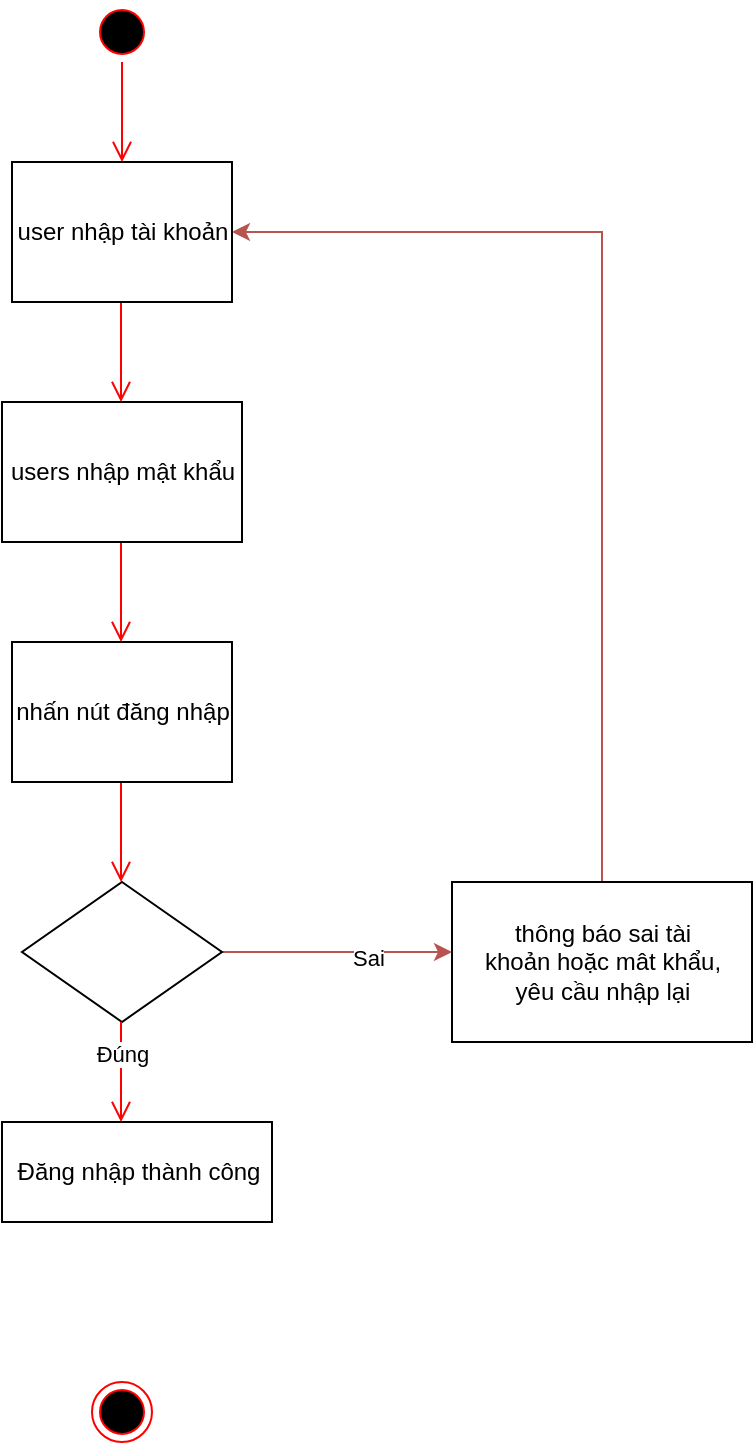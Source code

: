 <mxfile version="13.10.0" type="github">
  <diagram id="if6Sdn1kFtCpr3i0YmzA" name="Page-1">
    <mxGraphModel dx="1038" dy="585" grid="1" gridSize="10" guides="1" tooltips="1" connect="1" arrows="1" fold="1" page="1" pageScale="1" pageWidth="850" pageHeight="1100" math="0" shadow="0">
      <root>
        <mxCell id="0" />
        <mxCell id="1" parent="0" />
        <mxCell id="ZkDqbu-DldPJky1-AghM-1" value="" style="ellipse;html=1;shape=startState;fillColor=#000000;strokeColor=#ff0000;" parent="1" vertex="1">
          <mxGeometry x="340" y="30" width="30" height="30" as="geometry" />
        </mxCell>
        <mxCell id="ZkDqbu-DldPJky1-AghM-2" value="" style="edgeStyle=orthogonalEdgeStyle;html=1;verticalAlign=bottom;endArrow=open;endSize=8;strokeColor=#ff0000;" parent="1" source="ZkDqbu-DldPJky1-AghM-1" edge="1">
          <mxGeometry relative="1" as="geometry">
            <mxPoint x="355" y="110" as="targetPoint" />
          </mxGeometry>
        </mxCell>
        <mxCell id="ZkDqbu-DldPJky1-AghM-19" value="" style="edgeStyle=orthogonalEdgeStyle;html=1;verticalAlign=bottom;endArrow=open;endSize=8;strokeColor=#ff0000;" parent="1" edge="1">
          <mxGeometry relative="1" as="geometry">
            <mxPoint x="354.5" y="230" as="targetPoint" />
            <mxPoint x="354.5" y="180" as="sourcePoint" />
          </mxGeometry>
        </mxCell>
        <mxCell id="ZkDqbu-DldPJky1-AghM-21" value="" style="edgeStyle=orthogonalEdgeStyle;html=1;verticalAlign=bottom;endArrow=open;endSize=8;strokeColor=#ff0000;" parent="1" edge="1">
          <mxGeometry relative="1" as="geometry">
            <mxPoint x="354.5" y="350" as="targetPoint" />
            <mxPoint x="354.5" y="300" as="sourcePoint" />
          </mxGeometry>
        </mxCell>
        <mxCell id="ZkDqbu-DldPJky1-AghM-23" value="" style="edgeStyle=orthogonalEdgeStyle;html=1;verticalAlign=bottom;endArrow=open;endSize=8;strokeColor=#ff0000;" parent="1" edge="1">
          <mxGeometry relative="1" as="geometry">
            <mxPoint x="354.5" y="470" as="targetPoint" />
            <mxPoint x="354.5" y="420" as="sourcePoint" />
          </mxGeometry>
        </mxCell>
        <mxCell id="ZkDqbu-DldPJky1-AghM-30" value="" style="edgeStyle=orthogonalEdgeStyle;rounded=0;orthogonalLoop=1;jettySize=auto;html=1;fillColor=#f8cecc;strokeColor=#b85450;" parent="1" source="ZkDqbu-DldPJky1-AghM-24" edge="1">
          <mxGeometry relative="1" as="geometry">
            <mxPoint x="520" y="505" as="targetPoint" />
          </mxGeometry>
        </mxCell>
        <mxCell id="ZkDqbu-DldPJky1-AghM-32" value="Sai" style="edgeLabel;html=1;align=center;verticalAlign=middle;resizable=0;points=[];" parent="ZkDqbu-DldPJky1-AghM-30" vertex="1" connectable="0">
          <mxGeometry x="0.263" y="-2" relative="1" as="geometry">
            <mxPoint as="offset" />
          </mxGeometry>
        </mxCell>
        <mxCell id="ZkDqbu-DldPJky1-AghM-24" value="" style="rhombus;" parent="1" vertex="1">
          <mxGeometry x="305" y="470" width="100" height="70" as="geometry" />
        </mxCell>
        <mxCell id="ZkDqbu-DldPJky1-AghM-28" value="Đúng" style="edgeStyle=orthogonalEdgeStyle;html=1;verticalAlign=bottom;endArrow=open;endSize=8;strokeColor=#ff0000;" parent="1" edge="1">
          <mxGeometry relative="1" as="geometry">
            <mxPoint x="354.5" y="590" as="targetPoint" />
            <mxPoint x="354.5" y="540" as="sourcePoint" />
          </mxGeometry>
        </mxCell>
        <mxCell id="ZkDqbu-DldPJky1-AghM-31" style="edgeStyle=orthogonalEdgeStyle;rounded=0;orthogonalLoop=1;jettySize=auto;html=1;exitX=0.5;exitY=0;exitDx=0;exitDy=0;entryX=1;entryY=0.5;entryDx=0;entryDy=0;fillColor=#f8cecc;strokeColor=#b85450;" parent="1" source="ZkDqbu-DldPJky1-AghM-39" target="ZkDqbu-DldPJky1-AghM-36" edge="1">
          <mxGeometry relative="1" as="geometry">
            <mxPoint x="590" y="470" as="sourcePoint" />
            <mxPoint x="425" y="145" as="targetPoint" />
          </mxGeometry>
        </mxCell>
        <mxCell id="ZkDqbu-DldPJky1-AghM-33" value="" style="ellipse;html=1;shape=endState;fillColor=#000000;strokeColor=#ff0000;" parent="1" vertex="1">
          <mxGeometry x="340" y="720" width="30" height="30" as="geometry" />
        </mxCell>
        <mxCell id="ZkDqbu-DldPJky1-AghM-36" value="user nhập tài khoản" style="html=1;" parent="1" vertex="1">
          <mxGeometry x="300" y="110" width="110" height="70" as="geometry" />
        </mxCell>
        <mxCell id="ZkDqbu-DldPJky1-AghM-37" value="users nhập mật khẩu" style="html=1;" parent="1" vertex="1">
          <mxGeometry x="295" y="230" width="120" height="70" as="geometry" />
        </mxCell>
        <mxCell id="ZkDqbu-DldPJky1-AghM-38" value="&lt;span&gt;nhấn nút đăng nhập&lt;/span&gt;" style="html=1;" parent="1" vertex="1">
          <mxGeometry x="300" y="350" width="110" height="70" as="geometry" />
        </mxCell>
        <mxCell id="ZkDqbu-DldPJky1-AghM-39" value="thông báo sai tài&lt;br&gt;khoản hoặc mât khẩu,&lt;br&gt;yêu cầu nhập lại" style="html=1;" parent="1" vertex="1">
          <mxGeometry x="520" y="470" width="150" height="80" as="geometry" />
        </mxCell>
        <mxCell id="ZkDqbu-DldPJky1-AghM-42" value="&lt;span&gt;Đăng nhập thành công&lt;/span&gt;" style="html=1;" parent="1" vertex="1">
          <mxGeometry x="295" y="590" width="135" height="50" as="geometry" />
        </mxCell>
      </root>
    </mxGraphModel>
  </diagram>
</mxfile>
